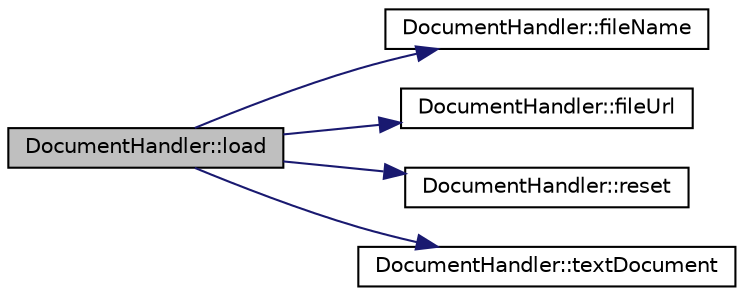 digraph "DocumentHandler::load"
{
 // INTERACTIVE_SVG=YES
 // LATEX_PDF_SIZE
  edge [fontname="Helvetica",fontsize="10",labelfontname="Helvetica",labelfontsize="10"];
  node [fontname="Helvetica",fontsize="10",shape=record];
  rankdir="LR";
  Node76 [label="DocumentHandler::load",height=0.2,width=0.4,color="black", fillcolor="grey75", style="filled", fontcolor="black",tooltip=" "];
  Node76 -> Node77 [color="midnightblue",fontsize="10",style="solid",fontname="Helvetica"];
  Node77 [label="DocumentHandler::fileName",height=0.2,width=0.4,color="black", fillcolor="white", style="filled",URL="$class_document_handler.html#a9a26587ce5af8c59666b76a056613dbf",tooltip=" "];
  Node76 -> Node78 [color="midnightblue",fontsize="10",style="solid",fontname="Helvetica"];
  Node78 [label="DocumentHandler::fileUrl",height=0.2,width=0.4,color="black", fillcolor="white", style="filled",URL="$class_document_handler.html#a5d88b8615f92cdbd35713cf45e65f9ad",tooltip=" "];
  Node76 -> Node79 [color="midnightblue",fontsize="10",style="solid",fontname="Helvetica"];
  Node79 [label="DocumentHandler::reset",height=0.2,width=0.4,color="black", fillcolor="white", style="filled",URL="$class_document_handler.html#a25e033ff44a732e87629e80148d4c3ab",tooltip=" "];
  Node76 -> Node80 [color="midnightblue",fontsize="10",style="solid",fontname="Helvetica"];
  Node80 [label="DocumentHandler::textDocument",height=0.2,width=0.4,color="black", fillcolor="white", style="filled",URL="$class_document_handler.html#adf01b0d89a4b2764ce27cf36180bb07f",tooltip=" "];
}
